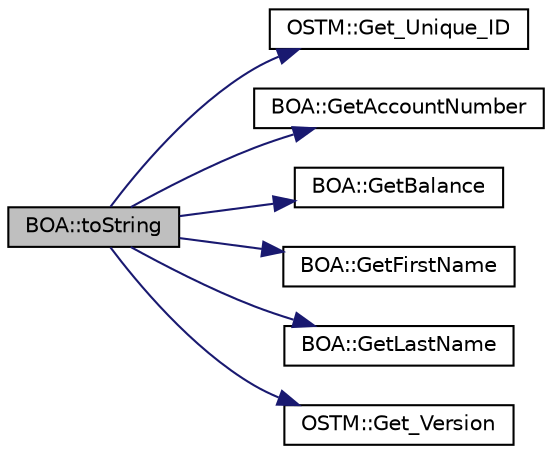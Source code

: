 digraph "BOA::toString"
{
  edge [fontname="Helvetica",fontsize="10",labelfontname="Helvetica",labelfontsize="10"];
  node [fontname="Helvetica",fontsize="10",shape=record];
  rankdir="LR";
  Node1 [label="BOA::toString",height=0.2,width=0.4,color="black", fillcolor="grey75", style="filled", fontcolor="black"];
  Node1 -> Node2 [color="midnightblue",fontsize="10",style="solid"];
  Node2 [label="OSTM::Get_Unique_ID",height=0.2,width=0.4,color="black", fillcolor="white", style="filled",URL="$class_o_s_t_m.html#a5a01a8b98d16b1d1904ecf9356e7b71d",tooltip="getter for unique id "];
  Node1 -> Node3 [color="midnightblue",fontsize="10",style="solid"];
  Node3 [label="BOA::GetAccountNumber",height=0.2,width=0.4,color="black", fillcolor="white", style="filled",URL="$class_b_o_a.html#ad64bd63675f8902153aa6767994f05dc"];
  Node1 -> Node4 [color="midnightblue",fontsize="10",style="solid"];
  Node4 [label="BOA::GetBalance",height=0.2,width=0.4,color="black", fillcolor="white", style="filled",URL="$class_b_o_a.html#a07e30b7e5f5f20392b94af7344fd550c"];
  Node1 -> Node5 [color="midnightblue",fontsize="10",style="solid"];
  Node5 [label="BOA::GetFirstName",height=0.2,width=0.4,color="black", fillcolor="white", style="filled",URL="$class_b_o_a.html#ae6bb3df4e1fb210610325ffd1985c7c0"];
  Node1 -> Node6 [color="midnightblue",fontsize="10",style="solid"];
  Node6 [label="BOA::GetLastName",height=0.2,width=0.4,color="black", fillcolor="white", style="filled",URL="$class_b_o_a.html#a081383edefc1f66b80c3fb8862ab070b"];
  Node1 -> Node7 [color="midnightblue",fontsize="10",style="solid"];
  Node7 [label="OSTM::Get_Version",height=0.2,width=0.4,color="black", fillcolor="white", style="filled",URL="$class_o_s_t_m.html#a1f1db9d482f22c8e7caa17dfb340626b",tooltip="getter for version number "];
}
